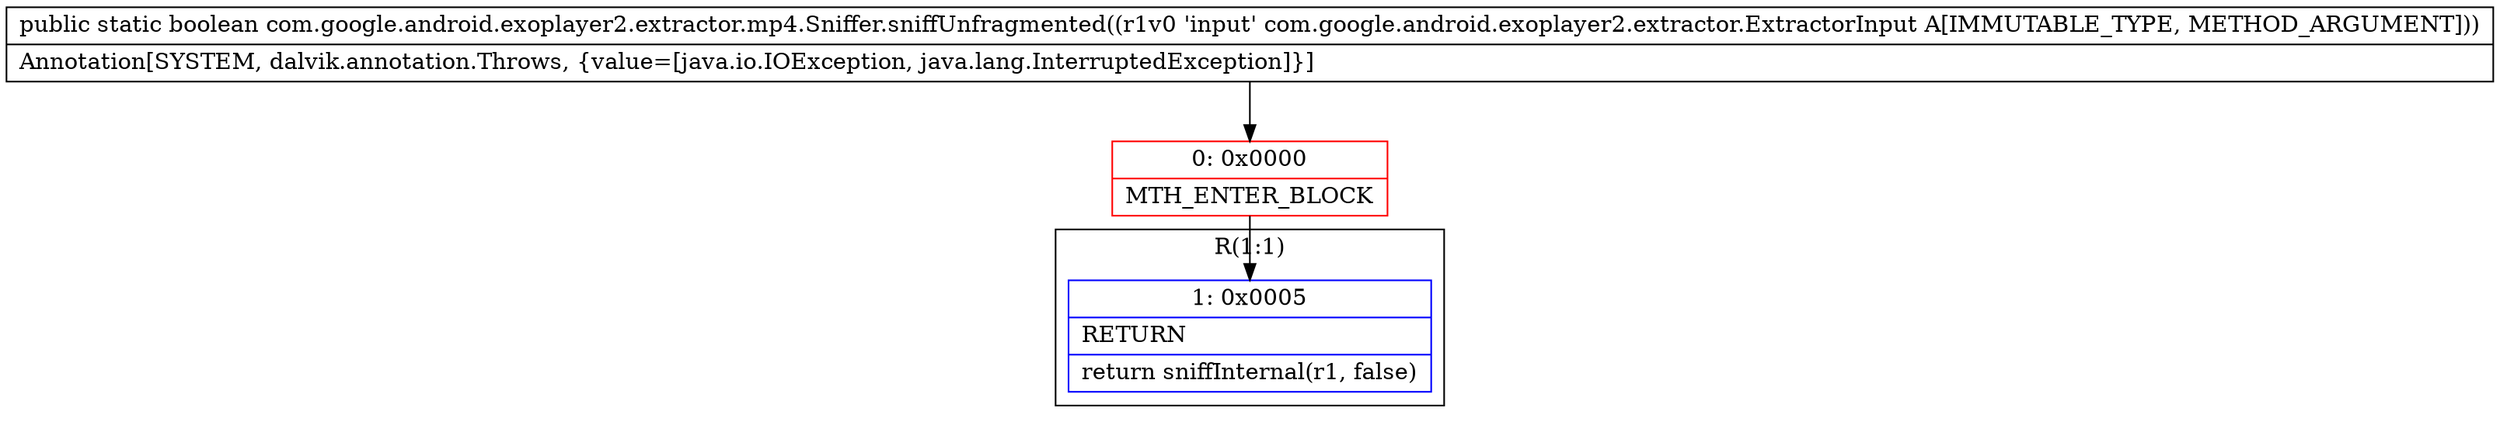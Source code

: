 digraph "CFG forcom.google.android.exoplayer2.extractor.mp4.Sniffer.sniffUnfragmented(Lcom\/google\/android\/exoplayer2\/extractor\/ExtractorInput;)Z" {
subgraph cluster_Region_1647782958 {
label = "R(1:1)";
node [shape=record,color=blue];
Node_1 [shape=record,label="{1\:\ 0x0005|RETURN\l|return sniffInternal(r1, false)\l}"];
}
Node_0 [shape=record,color=red,label="{0\:\ 0x0000|MTH_ENTER_BLOCK\l}"];
MethodNode[shape=record,label="{public static boolean com.google.android.exoplayer2.extractor.mp4.Sniffer.sniffUnfragmented((r1v0 'input' com.google.android.exoplayer2.extractor.ExtractorInput A[IMMUTABLE_TYPE, METHOD_ARGUMENT]))  | Annotation[SYSTEM, dalvik.annotation.Throws, \{value=[java.io.IOException, java.lang.InterruptedException]\}]\l}"];
MethodNode -> Node_0;
Node_0 -> Node_1;
}

